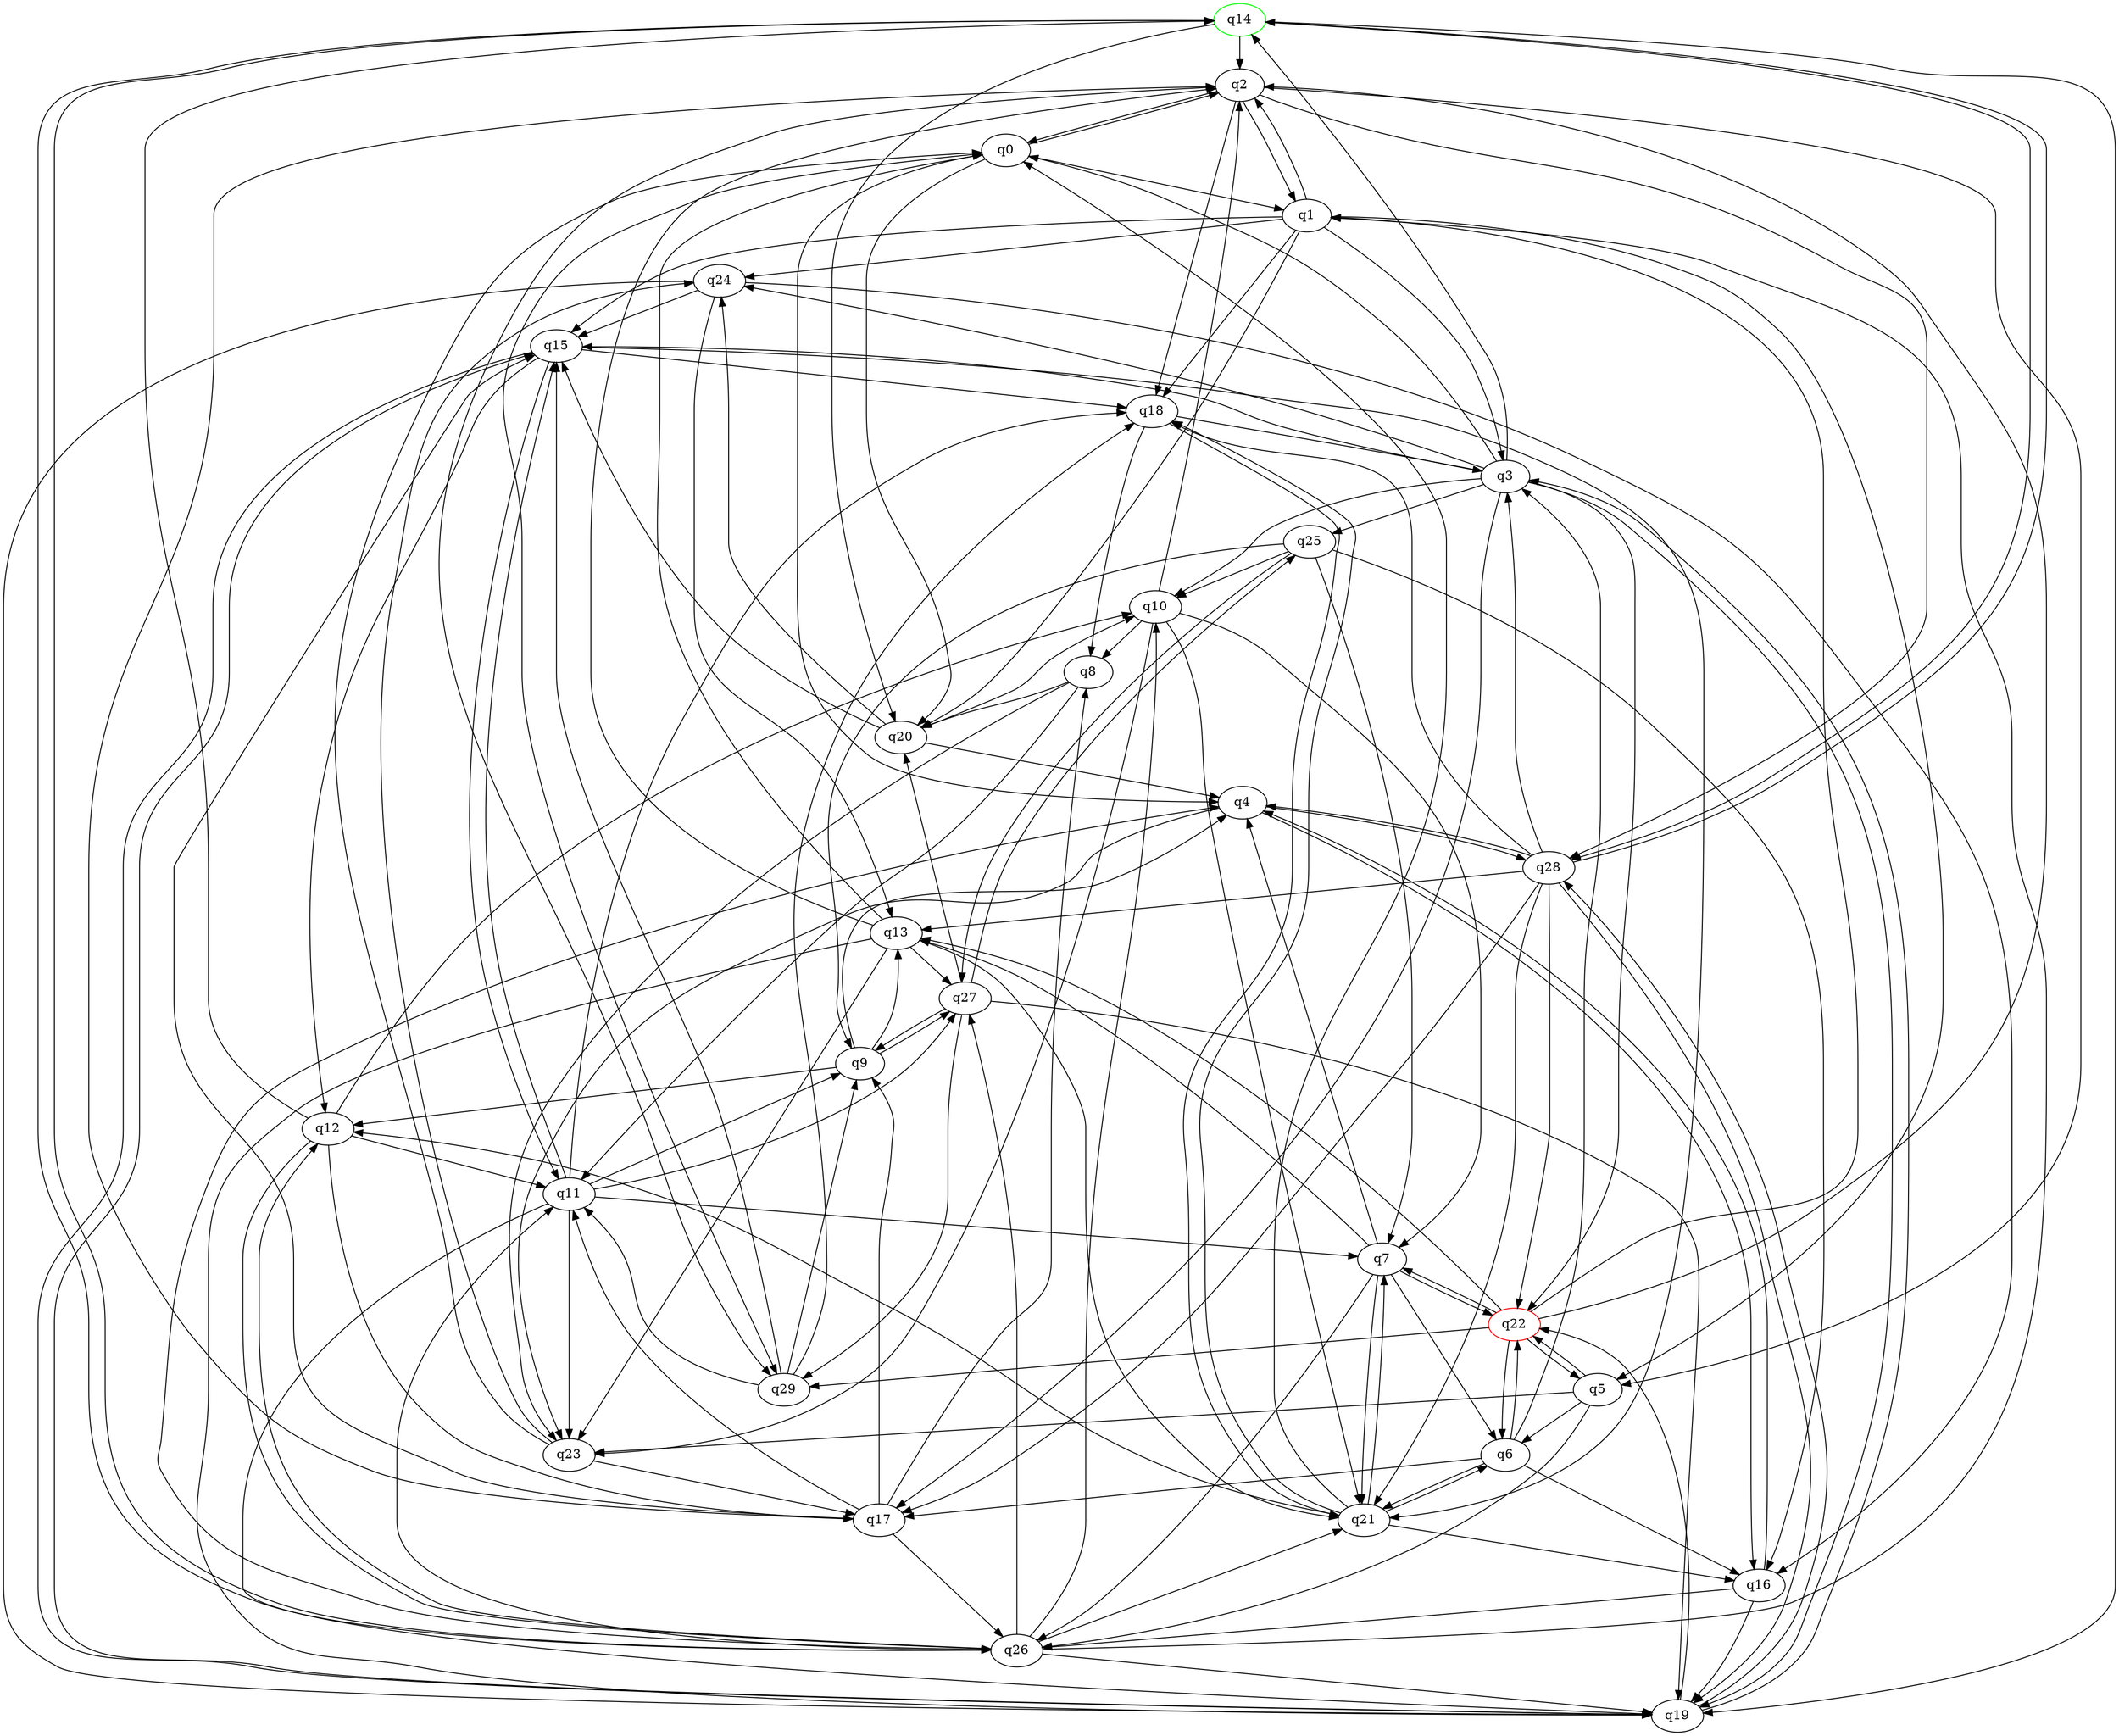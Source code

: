 digraph A{
q14 [initial=1,color=green];
q22 [final=1,color=red];
q0 -> q1;
q0 -> q2;
q0 -> q4;
q0 -> q20;
q0 -> q29;
q1 -> q2;
q1 -> q3;
q1 -> q5;
q1 -> q15;
q1 -> q18;
q1 -> q20;
q1 -> q24;
q2 -> q0;
q2 -> q1;
q2 -> q5;
q2 -> q18;
q2 -> q28;
q2 -> q29;
q3 -> q0;
q3 -> q10;
q3 -> q14;
q3 -> q15;
q3 -> q17;
q3 -> q19;
q3 -> q22;
q3 -> q24;
q3 -> q25;
q4 -> q16;
q4 -> q23;
q4 -> q28;
q5 -> q6;
q5 -> q22;
q5 -> q23;
q5 -> q26;
q6 -> q3;
q6 -> q16;
q6 -> q17;
q6 -> q21;
q6 -> q22;
q7 -> q4;
q7 -> q6;
q7 -> q13;
q7 -> q21;
q7 -> q22;
q7 -> q26;
q8 -> q11;
q8 -> q20;
q8 -> q23;
q9 -> q4;
q9 -> q12;
q9 -> q13;
q9 -> q27;
q10 -> q2;
q10 -> q7;
q10 -> q8;
q10 -> q21;
q10 -> q23;
q11 -> q7;
q11 -> q9;
q11 -> q15;
q11 -> q18;
q11 -> q19;
q11 -> q23;
q11 -> q27;
q12 -> q10;
q12 -> q11;
q12 -> q14;
q12 -> q17;
q12 -> q26;
q13 -> q0;
q13 -> q2;
q13 -> q19;
q13 -> q21;
q13 -> q23;
q13 -> q27;
q14 -> q2;
q14 -> q19;
q14 -> q20;
q14 -> q26;
q14 -> q28;
q15 -> q11;
q15 -> q12;
q15 -> q18;
q15 -> q19;
q15 -> q21;
q16 -> q4;
q16 -> q19;
q16 -> q26;
q17 -> q2;
q17 -> q8;
q17 -> q9;
q17 -> q11;
q17 -> q15;
q17 -> q26;
q18 -> q3;
q18 -> q8;
q18 -> q21;
q19 -> q3;
q19 -> q15;
q19 -> q22;
q19 -> q28;
q20 -> q4;
q20 -> q10;
q20 -> q15;
q20 -> q24;
q21 -> q0;
q21 -> q6;
q21 -> q7;
q21 -> q12;
q21 -> q16;
q21 -> q18;
q22 -> q1;
q22 -> q2;
q22 -> q5;
q22 -> q6;
q22 -> q7;
q22 -> q13;
q22 -> q29;
q23 -> q0;
q23 -> q17;
q23 -> q24;
q24 -> q13;
q24 -> q15;
q24 -> q16;
q24 -> q19;
q25 -> q7;
q25 -> q9;
q25 -> q10;
q25 -> q16;
q25 -> q27;
q26 -> q1;
q26 -> q4;
q26 -> q10;
q26 -> q11;
q26 -> q12;
q26 -> q14;
q26 -> q19;
q26 -> q21;
q26 -> q27;
q27 -> q9;
q27 -> q19;
q27 -> q20;
q27 -> q25;
q27 -> q29;
q28 -> q3;
q28 -> q4;
q28 -> q13;
q28 -> q14;
q28 -> q17;
q28 -> q18;
q28 -> q19;
q28 -> q21;
q28 -> q22;
q29 -> q9;
q29 -> q11;
q29 -> q15;
q29 -> q18;
}